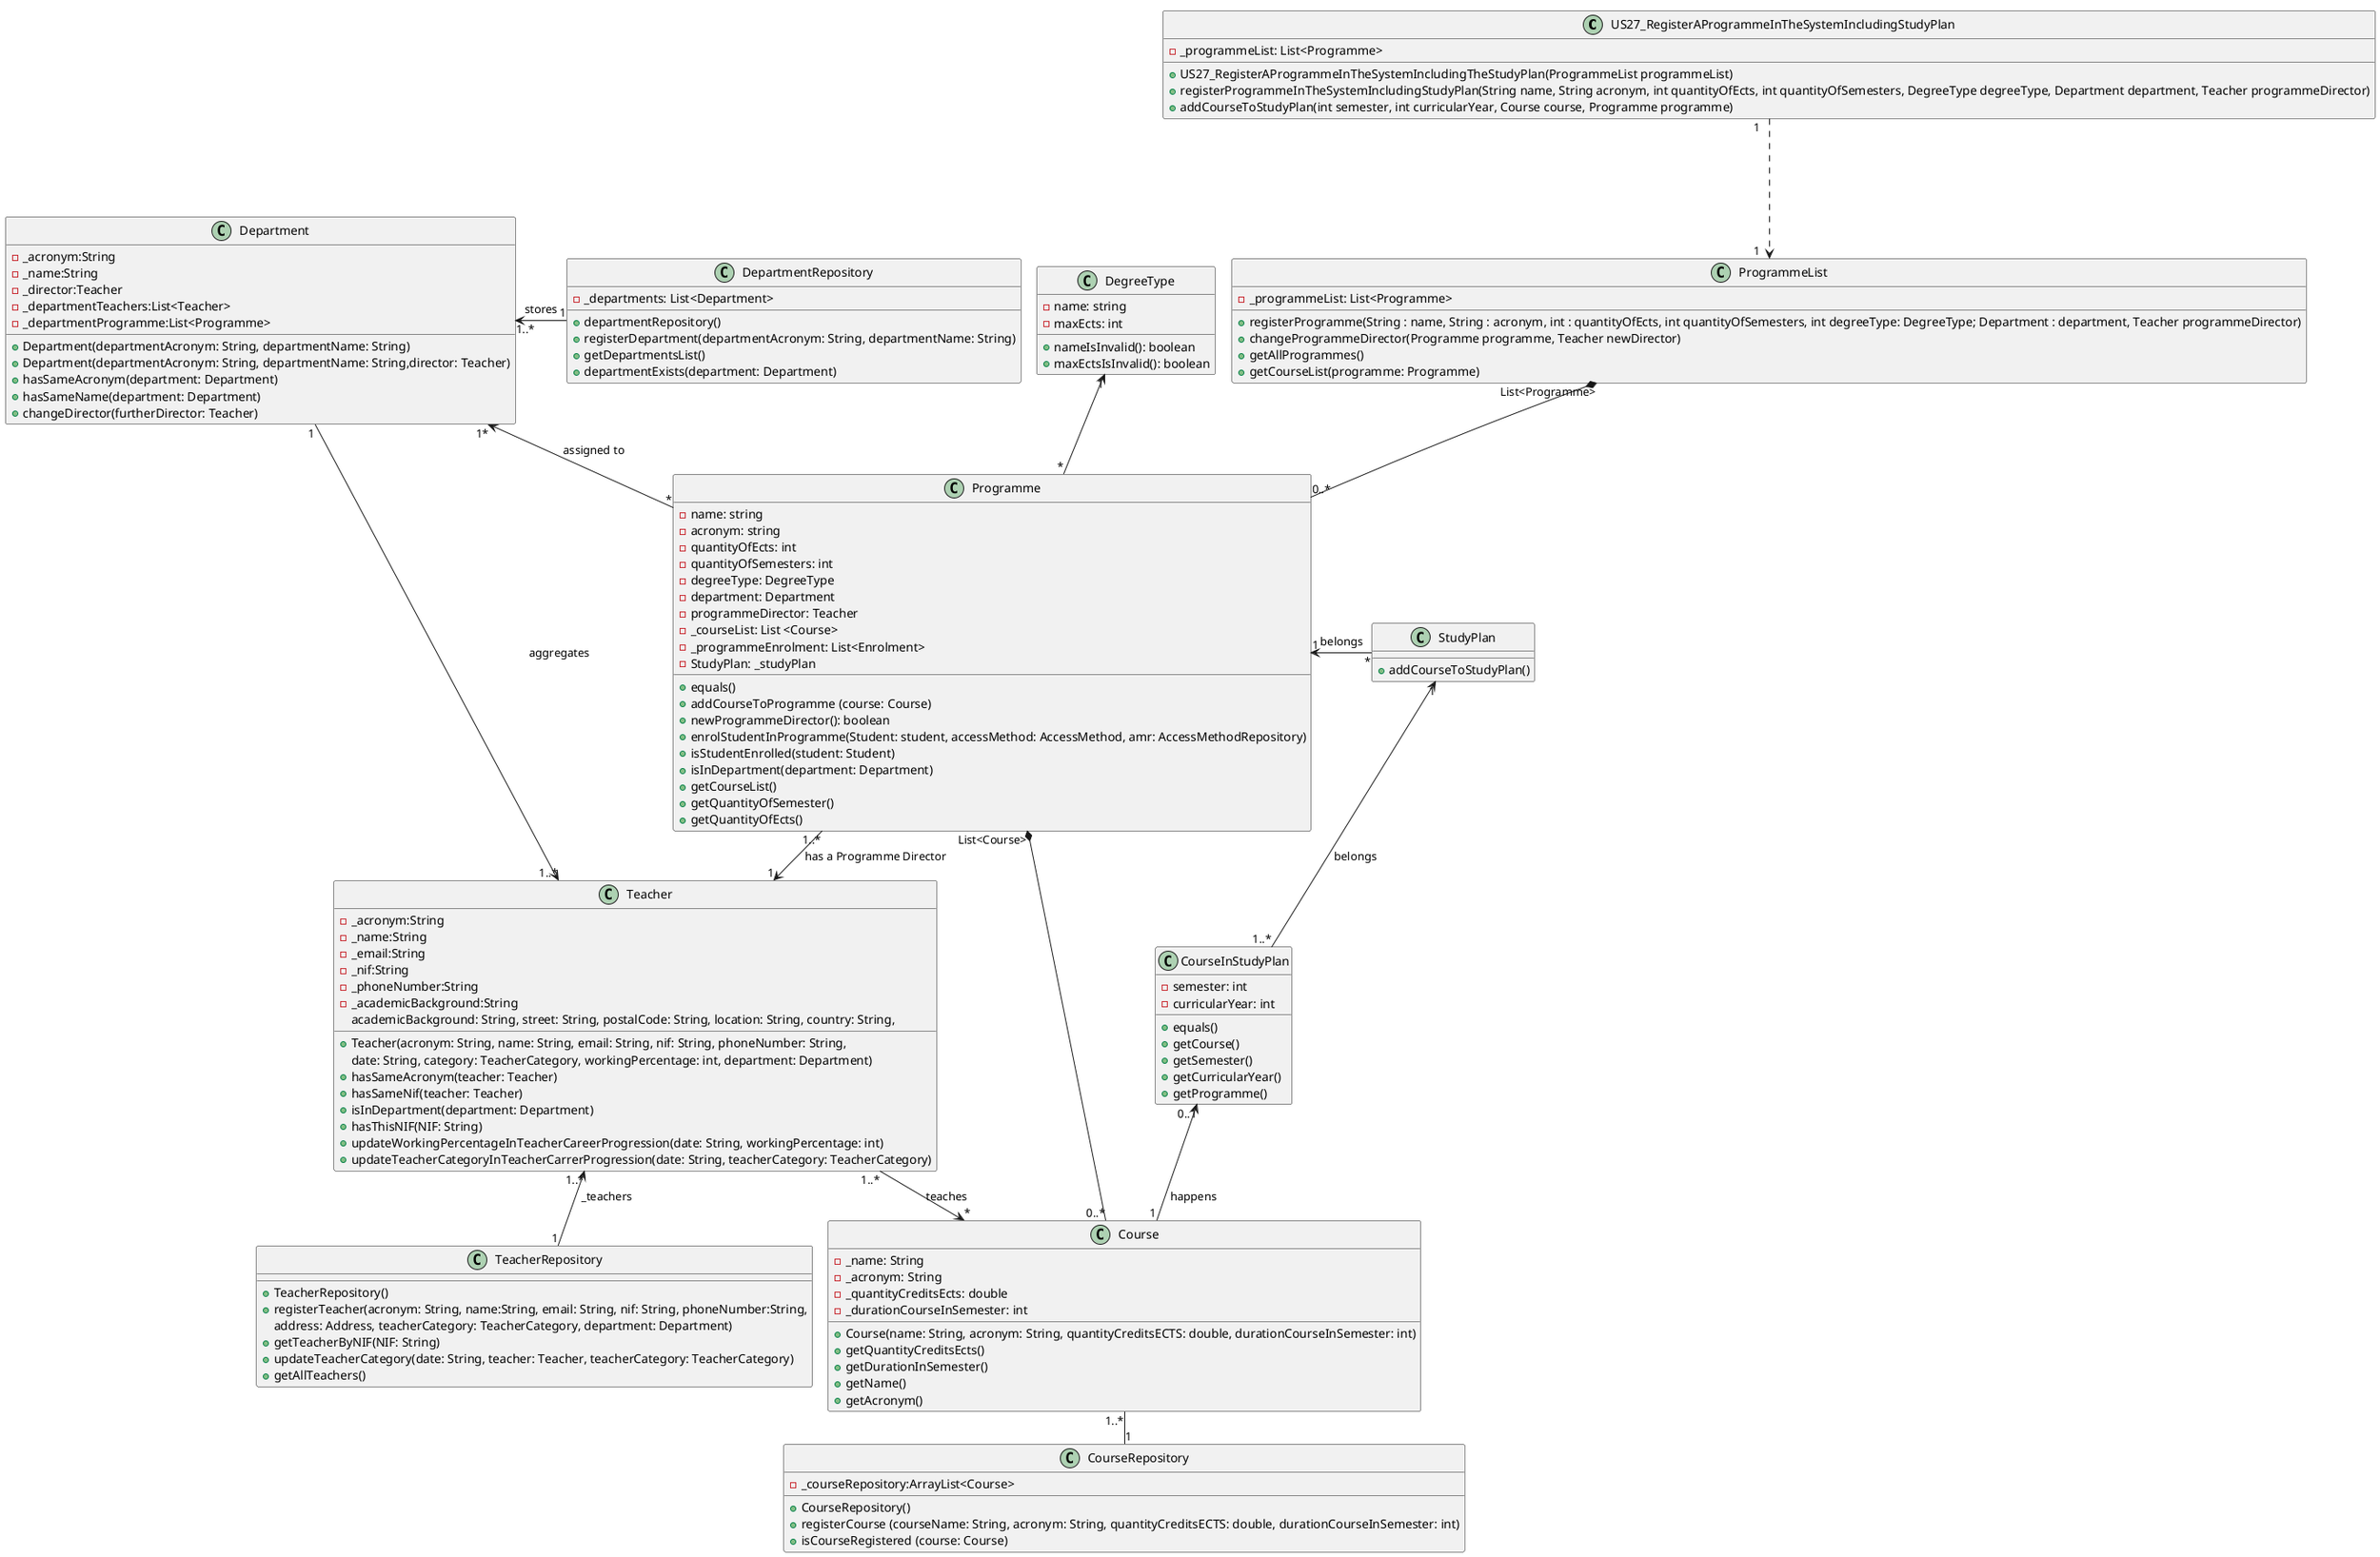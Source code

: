 @startuml
!pragma layout smetana
'left to right direction

class US27_RegisterAProgrammeInTheSystemIncludingStudyPlan {
    -_programmeList: List<Programme>
    +US27_RegisterAProgrammeInTheSystemIncludingTheStudyPlan(ProgrammeList programmeList)
    +registerProgrammeInTheSystemIncludingStudyPlan(String name, String acronym, int quantityOfEcts, int quantityOfSemesters, DegreeType degreeType, Department department, Teacher programmeDirector)
    +addCourseToStudyPlan(int semester, int curricularYear, Course course, Programme programme)
}
class Department {
    -_acronym:String
    -_name:String
    -_director:Teacher
    -_departmentTeachers:List<Teacher>
    -_departmentProgramme:List<Programme>
    +Department(departmentAcronym: String, departmentName: String)
    +Department(departmentAcronym: String, departmentName: String,director: Teacher)
    +hasSameAcronym(department: Department)
    +hasSameName(department: Department)
    +changeDirector(furtherDirector: Teacher)

}

class DepartmentRepository {
    -_departments: List<Department>
    +departmentRepository()
    +registerDepartment(departmentAcronym: String, departmentName: String)
    +getDepartmentsList()
    +departmentExists(department: Department)
}

class Programme {
     - name: string
     - acronym: string
     - quantityOfEcts: int
     - quantityOfSemesters: int
     - degreeType: DegreeType
     - department: Department
     - programmeDirector: Teacher
     -_courseList: List <Course>
     -_programmeEnrolment: List<Enrolment>
     -StudyPlan: _studyPlan

     + equals()
     + addCourseToProgramme (course: Course)
     + newProgrammeDirector(): boolean
     +enrolStudentInProgramme(Student: student, accessMethod: AccessMethod, amr: AccessMethodRepository)
     +isStudentEnrolled(student: Student)
     +isInDepartment(department: Department)
     +getCourseList()
     +getQuantityOfSemester()
     +getQuantityOfEcts()
 }

class ProgrammeList {
     -_programmeList: List<Programme>
     +registerProgramme(String : name, String : acronym, int : quantityOfEcts, int quantityOfSemesters, int degreeType: DegreeType; Department : department, Teacher programmeDirector)
     +changeProgrammeDirector(Programme programme, Teacher newDirector)
     +getAllProgrammes()
     +getCourseList(programme: Programme)
}

class DegreeType {
    - name: string
    - maxEcts: int
    + nameIsInvalid(): boolean
    + maxEctsIsInvalid(): boolean
}

class Teacher {
     -_acronym:String
     -_name:String
     -_email:String
     -_nif:String
     -_phoneNumber:String
     -_academicBackground:String
     +Teacher(acronym: String, name: String, email: String, nif: String, phoneNumber: String,
     academicBackground: String, street: String, postalCode: String, location: String, country: String,
     date: String, category: TeacherCategory, workingPercentage: int, department: Department)
     +hasSameAcronym(teacher: Teacher)
     +hasSameNif(teacher: Teacher)
     +isInDepartment(department: Department)
     +hasThisNIF(NIF: String)
     +updateWorkingPercentageInTeacherCareerProgression(date: String, workingPercentage: int)
     +updateTeacherCategoryInTeacherCarrerProgression(date: String, teacherCategory: TeacherCategory)
}


class TeacherRepository {
    +TeacherRepository()
    +registerTeacher(acronym: String, name:String, email: String, nif: String, phoneNumber:String,
                          address: Address, teacherCategory: TeacherCategory, department: Department)
    +getTeacherByNIF(NIF: String)
    +updateTeacherCategory(date: String, teacher: Teacher, teacherCategory: TeacherCategory)
    +getAllTeachers()
}

class Course {
    -_name: String
    -_acronym: String
    -_quantityCreditsEcts: double
    -_durationCourseInSemester: int

    +Course(name: String, acronym: String, quantityCreditsECTS: double, durationCourseInSemester: int)
    +getQuantityCreditsEcts()
    +getDurationInSemester()
    +getName()
    +getAcronym()
}

class CourseRepository {
    -_courseRepository:ArrayList<Course>
    +CourseRepository()
    +registerCourse (courseName: String, acronym: String, quantityCreditsECTS: double, durationCourseInSemester: int)
    +isCourseRegistered (course: Course)
}


class StudyPlan {

    +addCourseToStudyPlan()
}

class CourseInStudyPlan {
    -semester: int
    -curricularYear: int
    +equals()
    +getCourse()
    +getSemester()
    +getCurricularYear()
    +getProgramme()
}

Programme "1..*" --> "1" Teacher : has a Programme Director
Teacher "1..*" -right-> "*" Course: teaches
Programme "*" -u-> "1*" Department: assigned to
DegreeType "1" <-- "*" Programme
Teacher "1..*" <-left- "1" Department: aggregates
Teacher "1..*" <-- "1" TeacherRepository: _teachers
Department "1..*" <-right- "1" DepartmentRepository: stores
Course "1..*" -- "1" CourseRepository
StudyPlan "1" <-down- "1..*" CourseInStudyPlan: belongs
StudyPlan "*" -left-> "1" Programme: belongs
CourseInStudyPlan "0..1" <-- "1" Course: happens


ProgrammeList "List<Programme>" *-- "0..*" Programme
Programme "List<Course>" *-- "0..*" Course

US27_RegisterAProgrammeInTheSystemIncludingStudyPlan "1   " ....> "1   " ProgrammeList

@enduml
